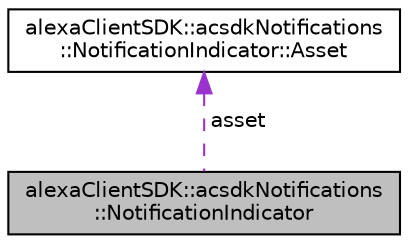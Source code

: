 digraph "alexaClientSDK::acsdkNotifications::NotificationIndicator"
{
  edge [fontname="Helvetica",fontsize="10",labelfontname="Helvetica",labelfontsize="10"];
  node [fontname="Helvetica",fontsize="10",shape=record];
  Node1 [label="alexaClientSDK::acsdkNotifications\l::NotificationIndicator",height=0.2,width=0.4,color="black", fillcolor="grey75", style="filled", fontcolor="black"];
  Node2 -> Node1 [dir="back",color="darkorchid3",fontsize="10",style="dashed",label=" asset" ,fontname="Helvetica"];
  Node2 [label="alexaClientSDK::acsdkNotifications\l::NotificationIndicator::Asset",height=0.2,width=0.4,color="black", fillcolor="white", style="filled",URL="$structalexa_client_s_d_k_1_1acsdk_notifications_1_1_notification_indicator_1_1_asset.html"];
}
